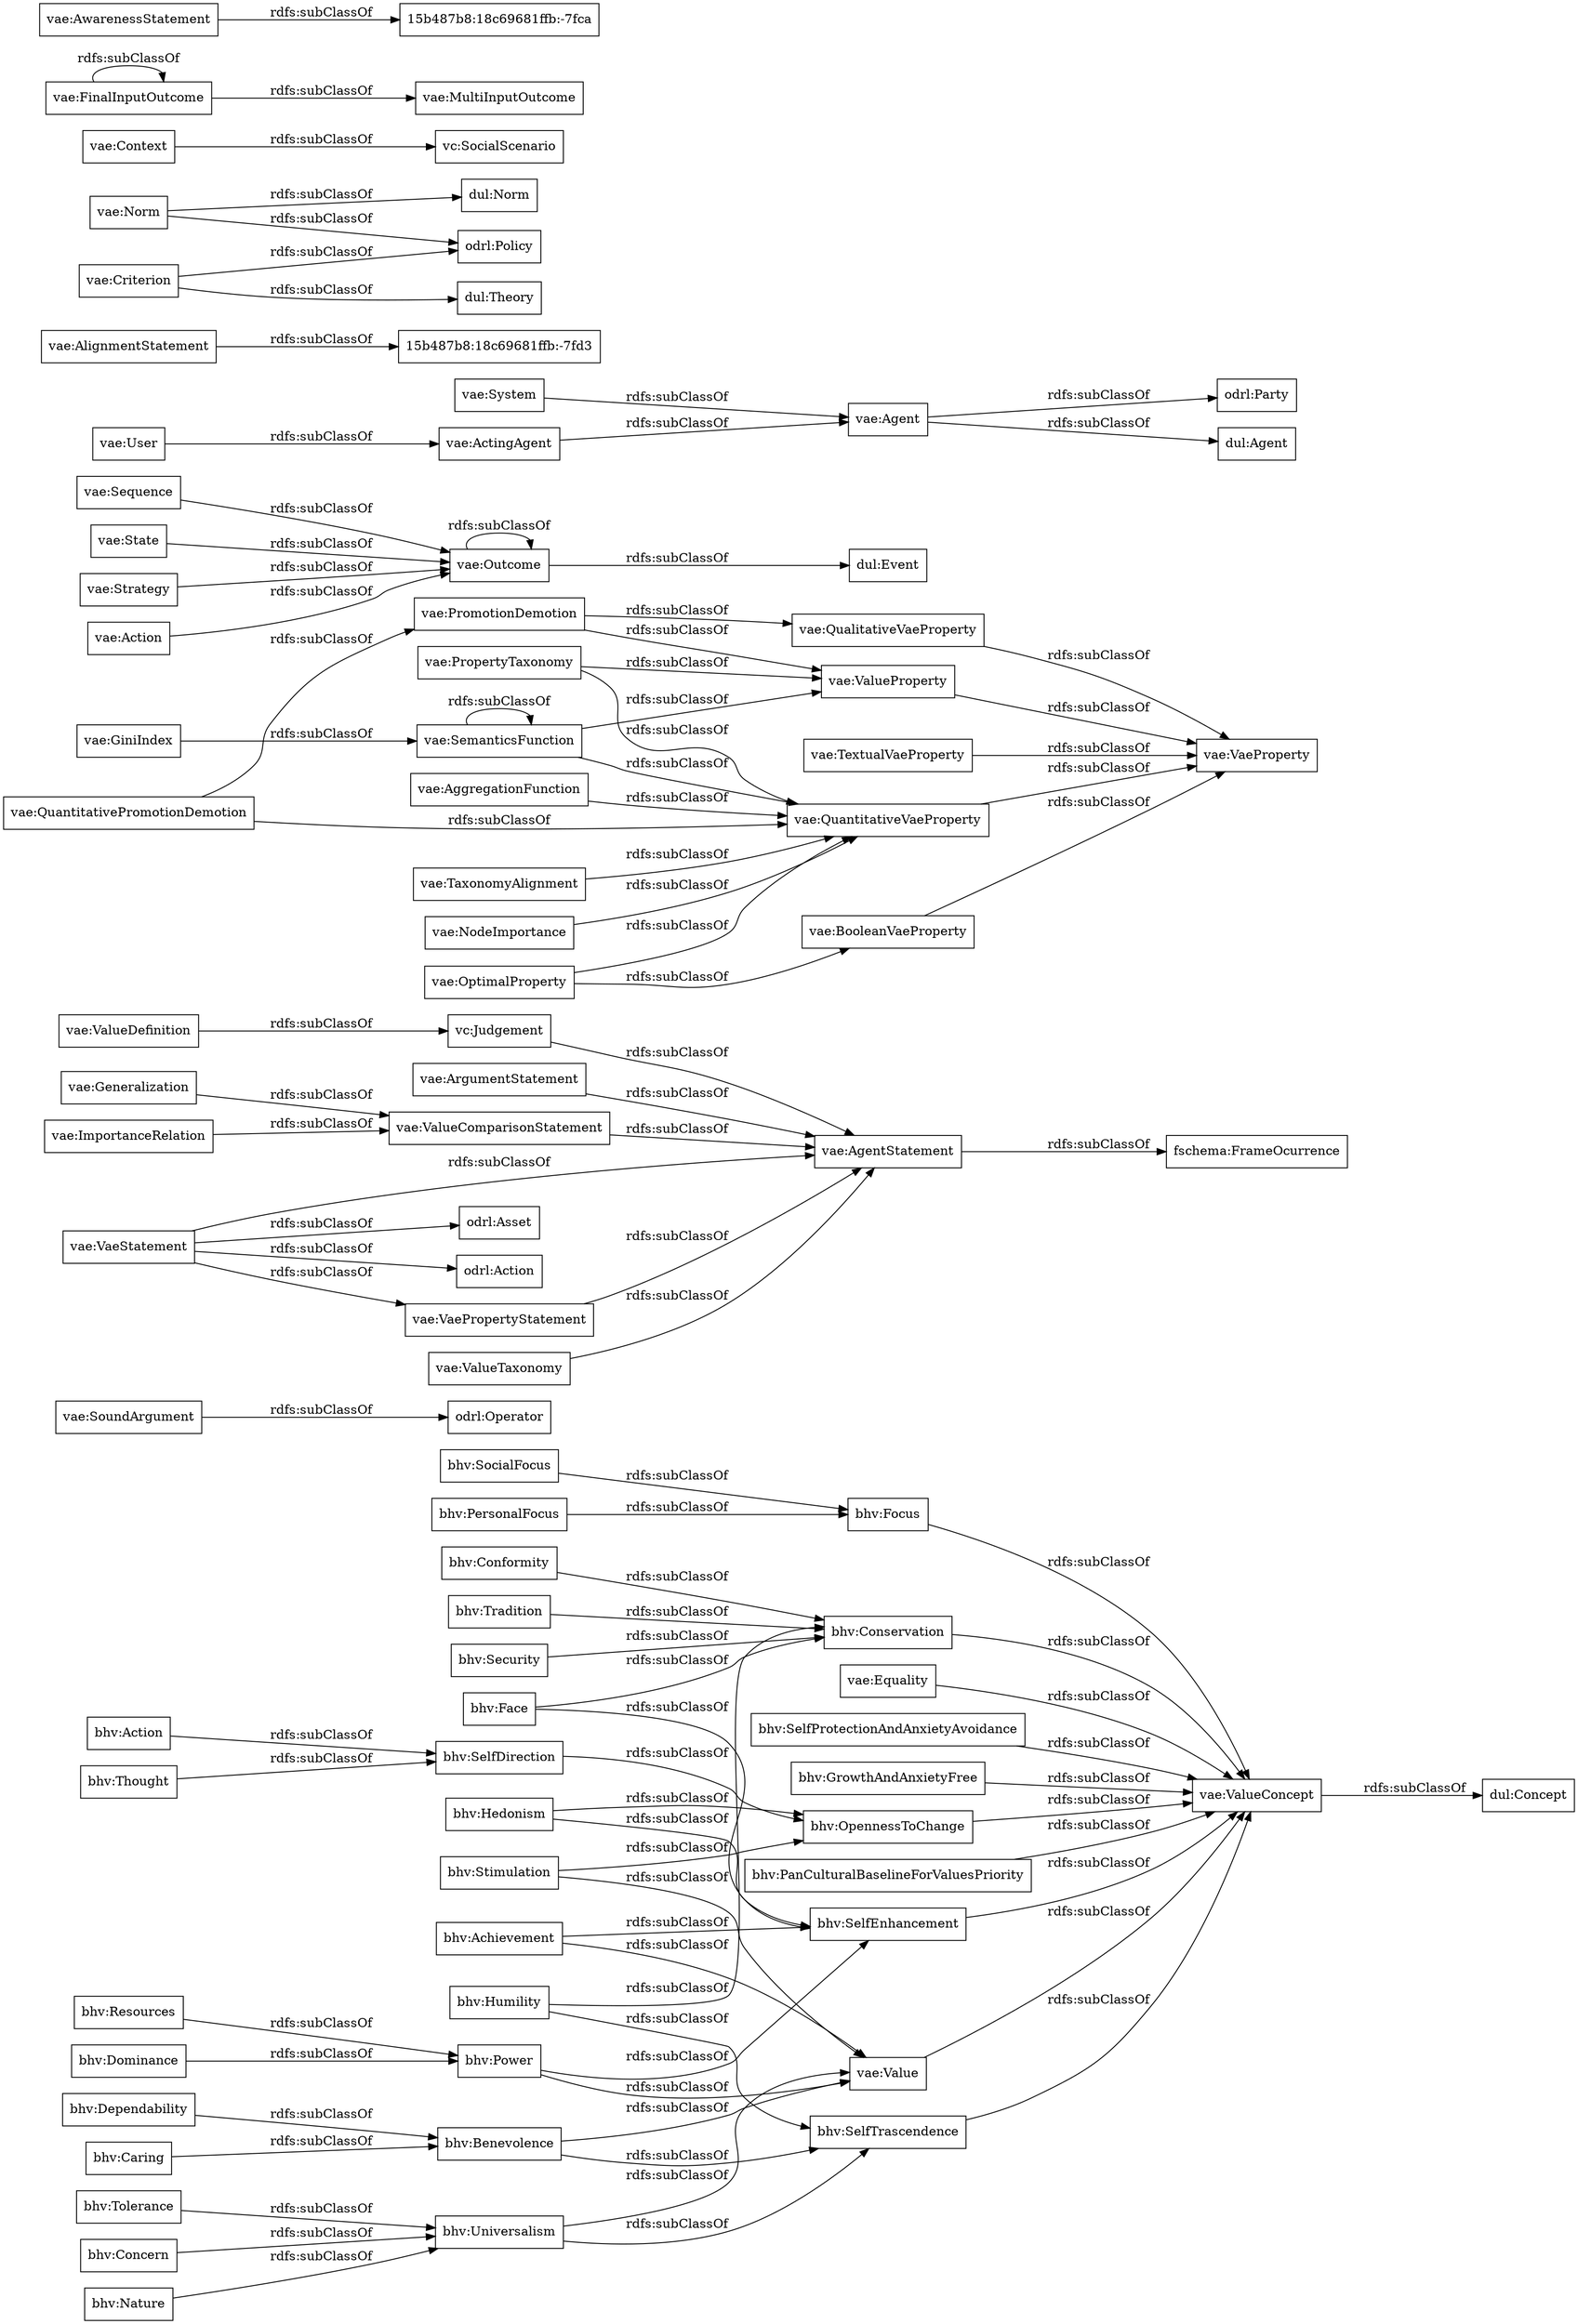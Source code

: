 digraph ar2dtool_diagram { 
rankdir=LR;
size="1000"
node [shape = rectangle, color="black"]; "bhv:Stimulation" "odrl:Operator" "vae:ValueDefinition" "vae:PropertyTaxonomy" "bhv:Tolerance" "vae:VaeProperty" "vae:QuantitativeVaeProperty" "vae:Sequence" "odrl:Party" "bhv:Tradition" "vae:Equality" "vae:AlignmentStatement" "bhv:SocialFocus" "dul:Norm" "vae:Context" "bhv:Dominance" "vae:Generalization" "vae:MultiInputOutcome" "vae:TextualVaeProperty" "bhv:Security" "vae:AwarenessStatement" "15b487b8:18c69681ffb:-7fca" "dul:Agent" "vae:AggregationFunction" "bhv:SelfDirection" "vc:SocialScenario" "15b487b8:18c69681ffb:-7fd3" "vae:System" "vae:AgentStatement" "vae:Outcome" "vae:Value" "odrl:Policy" "dul:Theory" "bhv:SelfProtectionAndAnxietyAvoidance" "vae:Criterion" "fschema:FrameOcurrence" "vae:FinalInputOutcome" "vae:ArgumentStatement" "vae:ValueProperty" "vae:ValueComparisonStatement" "dul:Concept" "bhv:Hedonism" "vae:VaeStatement" "odrl:Asset" "bhv:Concern" "vae:State" "vae:SoundArgument" "vae:ValueConcept" "bhv:GrowthAndAnxietyFree" "bhv:Thought" "bhv:Humility" "vae:QualitativeVaeProperty" "vae:Strategy" "bhv:Focus" "vae:ActingAgent" "bhv:Power" "bhv:Nature" "bhv:Benevolence" "bhv:Achievement" "vae:BooleanVaeProperty" "odrl:Action" "bhv:PanCulturalBaselineForValuesPriority" "vae:ImportanceRelation" "bhv:SelfTrascendence" "vae:Norm" "vae:OptimalProperty" "vae:TaxonomyAlignment" "bhv:Action" "bhv:Caring" "bhv:Resources" "bhv:Face" "vae:ValueTaxonomy" "vae:QuantitativePromotionDemotion" "vae:GiniIndex" "vae:User" "dul:Event" "bhv:Dependability" "bhv:Conformity" "vae:VaePropertyStatement" "bhv:Conservation" "vae:SemanticsFunction" "vae:Agent" "vae:PromotionDemotion" "vae:Action" "vae:NodeImportance" "bhv:Universalism" "bhv:SelfEnhancement" "vc:Judgement" "bhv:OpennessToChange" "bhv:PersonalFocus" ; /*classes style*/
	"vae:GiniIndex" -> "vae:SemanticsFunction" [ label = "rdfs:subClassOf" ];
	"vae:Strategy" -> "vae:Outcome" [ label = "rdfs:subClassOf" ];
	"bhv:Face" -> "bhv:SelfEnhancement" [ label = "rdfs:subClassOf" ];
	"bhv:Face" -> "bhv:Conservation" [ label = "rdfs:subClassOf" ];
	"bhv:Universalism" -> "bhv:SelfTrascendence" [ label = "rdfs:subClassOf" ];
	"bhv:Universalism" -> "vae:Value" [ label = "rdfs:subClassOf" ];
	"bhv:Power" -> "bhv:SelfEnhancement" [ label = "rdfs:subClassOf" ];
	"bhv:Power" -> "vae:Value" [ label = "rdfs:subClassOf" ];
	"vae:Outcome" -> "vae:Outcome" [ label = "rdfs:subClassOf" ];
	"vae:Outcome" -> "dul:Event" [ label = "rdfs:subClassOf" ];
	"vae:ValueComparisonStatement" -> "vae:AgentStatement" [ label = "rdfs:subClassOf" ];
	"vae:Sequence" -> "vae:Outcome" [ label = "rdfs:subClassOf" ];
	"vae:Generalization" -> "vae:ValueComparisonStatement" [ label = "rdfs:subClassOf" ];
	"vae:OptimalProperty" -> "vae:QuantitativeVaeProperty" [ label = "rdfs:subClassOf" ];
	"vae:OptimalProperty" -> "vae:BooleanVaeProperty" [ label = "rdfs:subClassOf" ];
	"vae:SemanticsFunction" -> "vae:ValueProperty" [ label = "rdfs:subClassOf" ];
	"vae:SemanticsFunction" -> "vae:SemanticsFunction" [ label = "rdfs:subClassOf" ];
	"vae:SemanticsFunction" -> "vae:QuantitativeVaeProperty" [ label = "rdfs:subClassOf" ];
	"bhv:OpennessToChange" -> "vae:ValueConcept" [ label = "rdfs:subClassOf" ];
	"vae:AgentStatement" -> "fschema:FrameOcurrence" [ label = "rdfs:subClassOf" ];
	"vae:BooleanVaeProperty" -> "vae:VaeProperty" [ label = "rdfs:subClassOf" ];
	"vae:Norm" -> "odrl:Policy" [ label = "rdfs:subClassOf" ];
	"vae:Norm" -> "dul:Norm" [ label = "rdfs:subClassOf" ];
	"bhv:Tolerance" -> "bhv:Universalism" [ label = "rdfs:subClassOf" ];
	"bhv:Tradition" -> "bhv:Conservation" [ label = "rdfs:subClassOf" ];
	"vae:ValueTaxonomy" -> "vae:AgentStatement" [ label = "rdfs:subClassOf" ];
	"bhv:Nature" -> "bhv:Universalism" [ label = "rdfs:subClassOf" ];
	"bhv:SelfTrascendence" -> "vae:ValueConcept" [ label = "rdfs:subClassOf" ];
	"vae:VaeStatement" -> "vae:VaePropertyStatement" [ label = "rdfs:subClassOf" ];
	"vae:VaeStatement" -> "vae:AgentStatement" [ label = "rdfs:subClassOf" ];
	"vae:VaeStatement" -> "odrl:Asset" [ label = "rdfs:subClassOf" ];
	"vae:VaeStatement" -> "odrl:Action" [ label = "rdfs:subClassOf" ];
	"bhv:Resources" -> "bhv:Power" [ label = "rdfs:subClassOf" ];
	"bhv:SocialFocus" -> "bhv:Focus" [ label = "rdfs:subClassOf" ];
	"vae:Context" -> "vc:SocialScenario" [ label = "rdfs:subClassOf" ];
	"bhv:Focus" -> "vae:ValueConcept" [ label = "rdfs:subClassOf" ];
	"vae:Equality" -> "vae:ValueConcept" [ label = "rdfs:subClassOf" ];
	"bhv:SelfEnhancement" -> "vae:ValueConcept" [ label = "rdfs:subClassOf" ];
	"bhv:Benevolence" -> "bhv:SelfTrascendence" [ label = "rdfs:subClassOf" ];
	"bhv:Benevolence" -> "vae:Value" [ label = "rdfs:subClassOf" ];
	"bhv:Caring" -> "bhv:Benevolence" [ label = "rdfs:subClassOf" ];
	"bhv:Concern" -> "bhv:Universalism" [ label = "rdfs:subClassOf" ];
	"vae:Criterion" -> "odrl:Policy" [ label = "rdfs:subClassOf" ];
	"vae:Criterion" -> "dul:Theory" [ label = "rdfs:subClassOf" ];
	"vae:PromotionDemotion" -> "vae:ValueProperty" [ label = "rdfs:subClassOf" ];
	"vae:PromotionDemotion" -> "vae:QualitativeVaeProperty" [ label = "rdfs:subClassOf" ];
	"bhv:Achievement" -> "bhv:SelfEnhancement" [ label = "rdfs:subClassOf" ];
	"bhv:Achievement" -> "vae:Value" [ label = "rdfs:subClassOf" ];
	"bhv:GrowthAndAnxietyFree" -> "vae:ValueConcept" [ label = "rdfs:subClassOf" ];
	"vae:System" -> "vae:Agent" [ label = "rdfs:subClassOf" ];
	"vae:ArgumentStatement" -> "vae:AgentStatement" [ label = "rdfs:subClassOf" ];
	"vae:ValueProperty" -> "vae:VaeProperty" [ label = "rdfs:subClassOf" ];
	"bhv:Action" -> "bhv:SelfDirection" [ label = "rdfs:subClassOf" ];
	"vae:NodeImportance" -> "vae:QuantitativeVaeProperty" [ label = "rdfs:subClassOf" ];
	"vae:PropertyTaxonomy" -> "vae:ValueProperty" [ label = "rdfs:subClassOf" ];
	"vae:PropertyTaxonomy" -> "vae:QuantitativeVaeProperty" [ label = "rdfs:subClassOf" ];
	"vae:State" -> "vae:Outcome" [ label = "rdfs:subClassOf" ];
	"bhv:Conservation" -> "vae:ValueConcept" [ label = "rdfs:subClassOf" ];
	"vae:VaePropertyStatement" -> "vae:AgentStatement" [ label = "rdfs:subClassOf" ];
	"vae:User" -> "vae:ActingAgent" [ label = "rdfs:subClassOf" ];
	"vae:SoundArgument" -> "odrl:Operator" [ label = "rdfs:subClassOf" ];
	"bhv:Security" -> "bhv:Conservation" [ label = "rdfs:subClassOf" ];
	"bhv:Conformity" -> "bhv:Conservation" [ label = "rdfs:subClassOf" ];
	"vc:Judgement" -> "vae:AgentStatement" [ label = "rdfs:subClassOf" ];
	"bhv:Thought" -> "bhv:SelfDirection" [ label = "rdfs:subClassOf" ];
	"vae:FinalInputOutcome" -> "vae:MultiInputOutcome" [ label = "rdfs:subClassOf" ];
	"vae:FinalInputOutcome" -> "vae:FinalInputOutcome" [ label = "rdfs:subClassOf" ];
	"bhv:SelfProtectionAndAnxietyAvoidance" -> "vae:ValueConcept" [ label = "rdfs:subClassOf" ];
	"vae:ValueDefinition" -> "vc:Judgement" [ label = "rdfs:subClassOf" ];
	"vae:TaxonomyAlignment" -> "vae:QuantitativeVaeProperty" [ label = "rdfs:subClassOf" ];
	"bhv:Stimulation" -> "bhv:OpennessToChange" [ label = "rdfs:subClassOf" ];
	"bhv:Stimulation" -> "vae:Value" [ label = "rdfs:subClassOf" ];
	"vae:TextualVaeProperty" -> "vae:VaeProperty" [ label = "rdfs:subClassOf" ];
	"vae:Action" -> "vae:Outcome" [ label = "rdfs:subClassOf" ];
	"vae:AggregationFunction" -> "vae:QuantitativeVaeProperty" [ label = "rdfs:subClassOf" ];
	"vae:AwarenessStatement" -> "15b487b8:18c69681ffb:-7fca" [ label = "rdfs:subClassOf" ];
	"bhv:Dominance" -> "bhv:Power" [ label = "rdfs:subClassOf" ];
	"vae:QualitativeVaeProperty" -> "vae:VaeProperty" [ label = "rdfs:subClassOf" ];
	"vae:Agent" -> "odrl:Party" [ label = "rdfs:subClassOf" ];
	"vae:Agent" -> "dul:Agent" [ label = "rdfs:subClassOf" ];
	"bhv:PanCulturalBaselineForValuesPriority" -> "vae:ValueConcept" [ label = "rdfs:subClassOf" ];
	"vae:Value" -> "vae:ValueConcept" [ label = "rdfs:subClassOf" ];
	"vae:QuantitativeVaeProperty" -> "vae:VaeProperty" [ label = "rdfs:subClassOf" ];
	"vae:QuantitativePromotionDemotion" -> "vae:QuantitativeVaeProperty" [ label = "rdfs:subClassOf" ];
	"vae:QuantitativePromotionDemotion" -> "vae:PromotionDemotion" [ label = "rdfs:subClassOf" ];
	"bhv:Dependability" -> "bhv:Benevolence" [ label = "rdfs:subClassOf" ];
	"vae:ImportanceRelation" -> "vae:ValueComparisonStatement" [ label = "rdfs:subClassOf" ];
	"vae:ValueConcept" -> "dul:Concept" [ label = "rdfs:subClassOf" ];
	"bhv:Hedonism" -> "bhv:SelfEnhancement" [ label = "rdfs:subClassOf" ];
	"bhv:Hedonism" -> "bhv:OpennessToChange" [ label = "rdfs:subClassOf" ];
	"bhv:PersonalFocus" -> "bhv:Focus" [ label = "rdfs:subClassOf" ];
	"bhv:SelfDirection" -> "bhv:OpennessToChange" [ label = "rdfs:subClassOf" ];
	"vae:AlignmentStatement" -> "15b487b8:18c69681ffb:-7fd3" [ label = "rdfs:subClassOf" ];
	"vae:ActingAgent" -> "vae:Agent" [ label = "rdfs:subClassOf" ];
	"bhv:Humility" -> "bhv:SelfTrascendence" [ label = "rdfs:subClassOf" ];
	"bhv:Humility" -> "bhv:Conservation" [ label = "rdfs:subClassOf" ];

}

